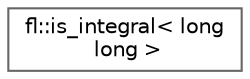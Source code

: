 digraph "Graphical Class Hierarchy"
{
 // INTERACTIVE_SVG=YES
 // LATEX_PDF_SIZE
  bgcolor="transparent";
  edge [fontname=Helvetica,fontsize=10,labelfontname=Helvetica,labelfontsize=10];
  node [fontname=Helvetica,fontsize=10,shape=box,height=0.2,width=0.4];
  rankdir="LR";
  Node0 [id="Node000000",label="fl::is_integral\< long\l long \>",height=0.2,width=0.4,color="grey40", fillcolor="white", style="filled",URL="$d7/d75/structfl_1_1is__integral_3_01long_01long_01_4.html",tooltip=" "];
}

